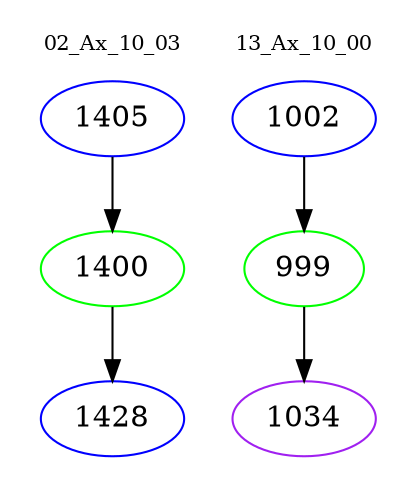 digraph{
subgraph cluster_0 {
color = white
label = "02_Ax_10_03";
fontsize=10;
T0_1405 [label="1405", color="blue"]
T0_1405 -> T0_1400 [color="black"]
T0_1400 [label="1400", color="green"]
T0_1400 -> T0_1428 [color="black"]
T0_1428 [label="1428", color="blue"]
}
subgraph cluster_1 {
color = white
label = "13_Ax_10_00";
fontsize=10;
T1_1002 [label="1002", color="blue"]
T1_1002 -> T1_999 [color="black"]
T1_999 [label="999", color="green"]
T1_999 -> T1_1034 [color="black"]
T1_1034 [label="1034", color="purple"]
}
}
